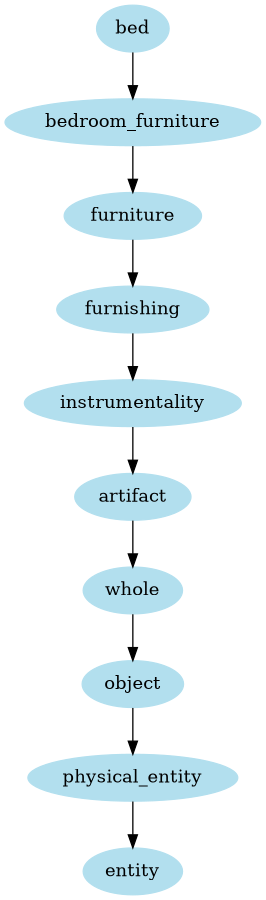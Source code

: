 digraph unix {
	node [color=lightblue2 style=filled]
	size="6,6"
	bed -> bedroom_furniture
	bedroom_furniture -> furniture
	furniture -> furnishing
	furnishing -> instrumentality
	instrumentality -> artifact
	artifact -> whole
	whole -> object
	object -> physical_entity
	physical_entity -> entity
}
